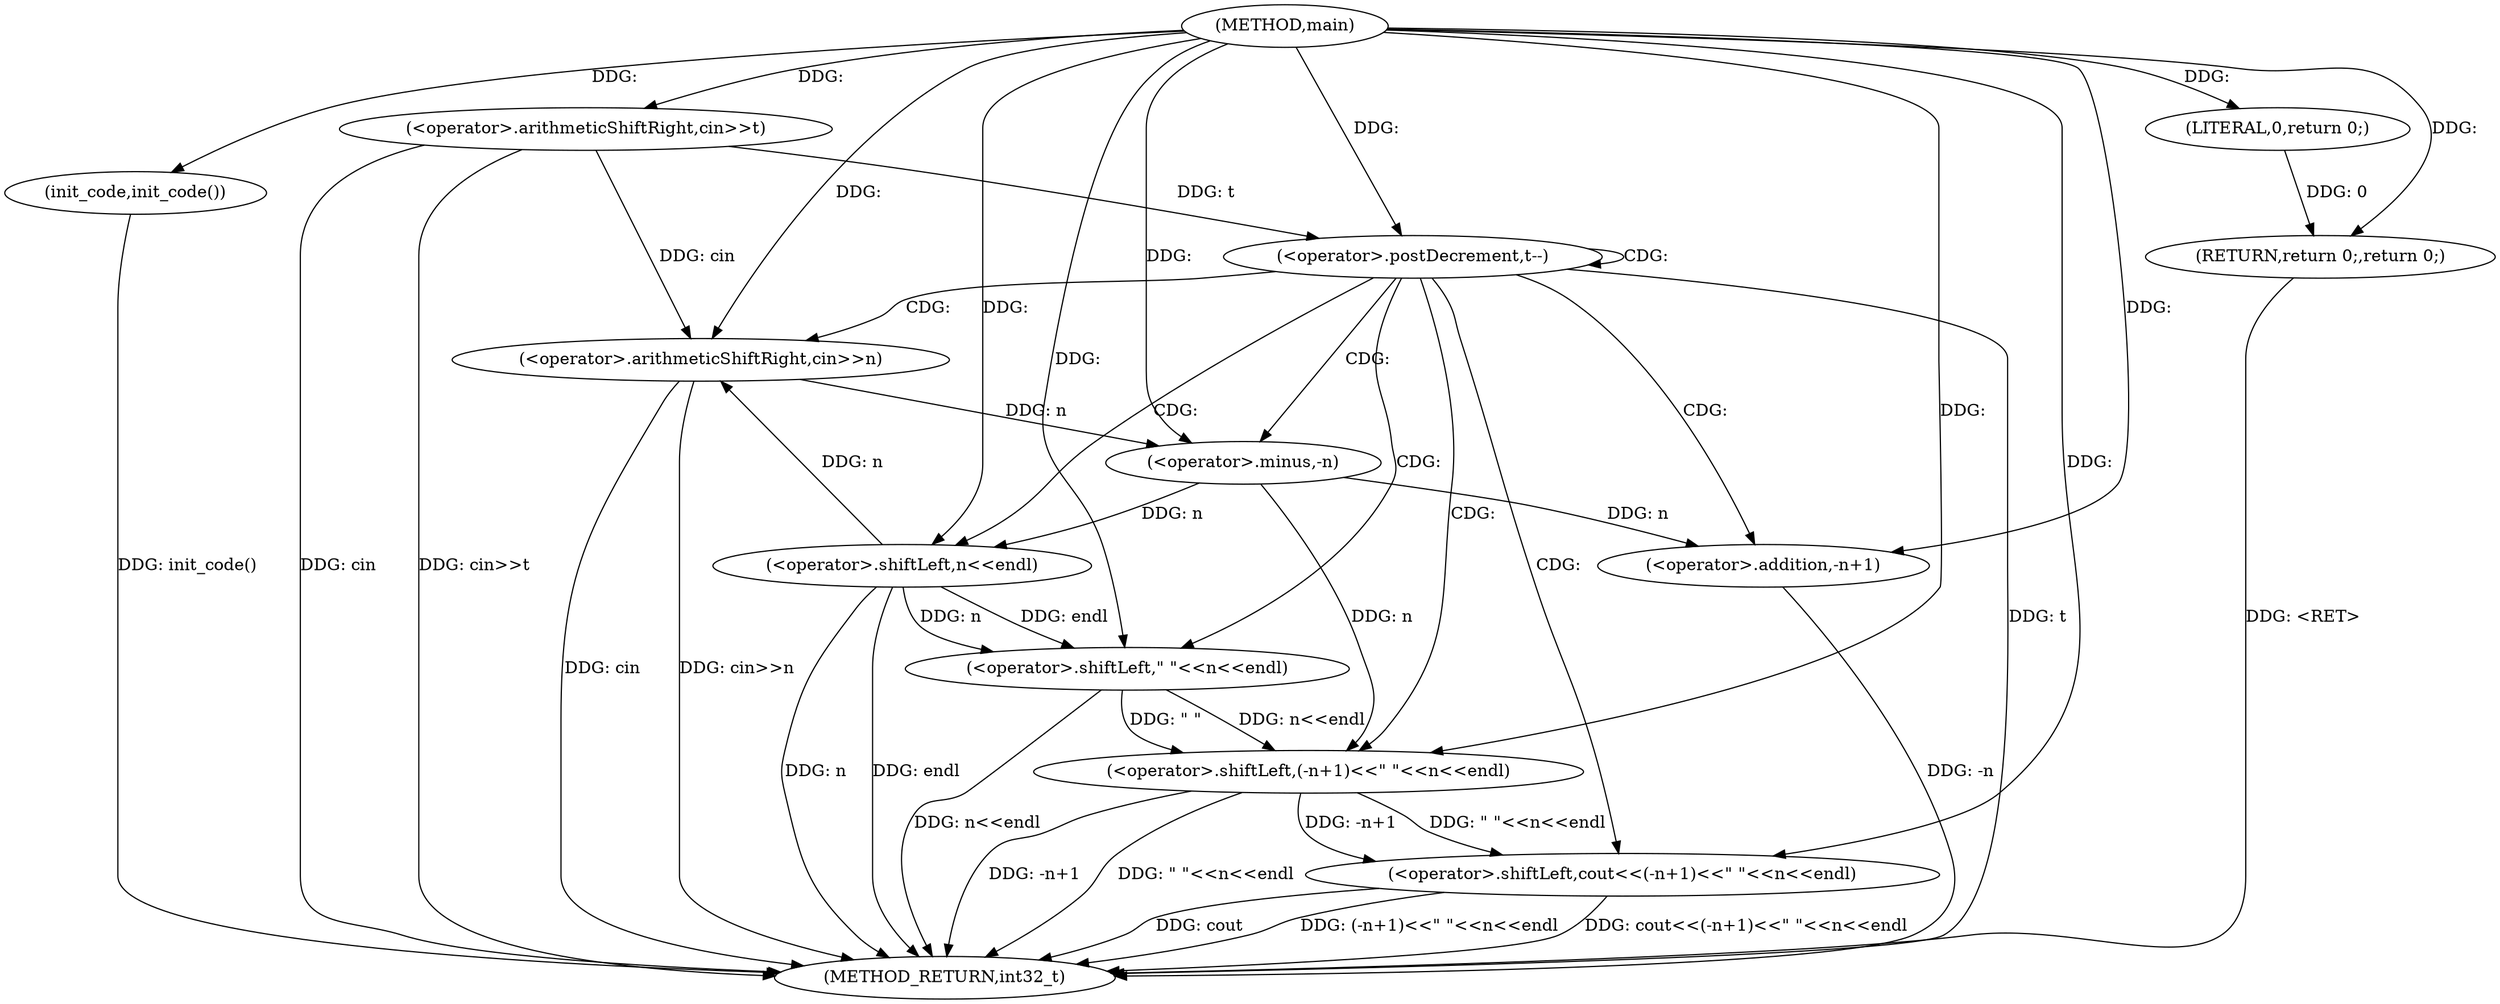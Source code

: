 digraph "main" {  
"1000239" [label = "(METHOD,main)" ]
"1000268" [label = "(METHOD_RETURN,int32_t)" ]
"1000241" [label = "(init_code,init_code())" ]
"1000243" [label = "(<operator>.arithmeticShiftRight,cin>>t)" ]
"1000266" [label = "(RETURN,return 0;,return 0;)" ]
"1000247" [label = "(<operator>.postDecrement,t--)" ]
"1000267" [label = "(LITERAL,0,return 0;)" ]
"1000251" [label = "(<operator>.arithmeticShiftRight,cin>>n)" ]
"1000254" [label = "(<operator>.shiftLeft,cout<<(-n+1)<<\" \"<<n<<endl)" ]
"1000256" [label = "(<operator>.shiftLeft,(-n+1)<<\" \"<<n<<endl)" ]
"1000257" [label = "(<operator>.addition,-n+1)" ]
"1000261" [label = "(<operator>.shiftLeft,\" \"<<n<<endl)" ]
"1000258" [label = "(<operator>.minus,-n)" ]
"1000263" [label = "(<operator>.shiftLeft,n<<endl)" ]
  "1000241" -> "1000268"  [ label = "DDG: init_code()"] 
  "1000243" -> "1000268"  [ label = "DDG: cin"] 
  "1000243" -> "1000268"  [ label = "DDG: cin>>t"] 
  "1000247" -> "1000268"  [ label = "DDG: t"] 
  "1000251" -> "1000268"  [ label = "DDG: cin"] 
  "1000251" -> "1000268"  [ label = "DDG: cin>>n"] 
  "1000257" -> "1000268"  [ label = "DDG: -n"] 
  "1000256" -> "1000268"  [ label = "DDG: -n+1"] 
  "1000263" -> "1000268"  [ label = "DDG: n"] 
  "1000261" -> "1000268"  [ label = "DDG: n<<endl"] 
  "1000256" -> "1000268"  [ label = "DDG: \" \"<<n<<endl"] 
  "1000254" -> "1000268"  [ label = "DDG: (-n+1)<<\" \"<<n<<endl"] 
  "1000254" -> "1000268"  [ label = "DDG: cout<<(-n+1)<<\" \"<<n<<endl"] 
  "1000266" -> "1000268"  [ label = "DDG: <RET>"] 
  "1000254" -> "1000268"  [ label = "DDG: cout"] 
  "1000263" -> "1000268"  [ label = "DDG: endl"] 
  "1000239" -> "1000241"  [ label = "DDG: "] 
  "1000267" -> "1000266"  [ label = "DDG: 0"] 
  "1000239" -> "1000266"  [ label = "DDG: "] 
  "1000239" -> "1000243"  [ label = "DDG: "] 
  "1000239" -> "1000267"  [ label = "DDG: "] 
  "1000243" -> "1000247"  [ label = "DDG: t"] 
  "1000239" -> "1000247"  [ label = "DDG: "] 
  "1000243" -> "1000251"  [ label = "DDG: cin"] 
  "1000239" -> "1000251"  [ label = "DDG: "] 
  "1000263" -> "1000251"  [ label = "DDG: n"] 
  "1000239" -> "1000254"  [ label = "DDG: "] 
  "1000256" -> "1000254"  [ label = "DDG: \" \"<<n<<endl"] 
  "1000256" -> "1000254"  [ label = "DDG: -n+1"] 
  "1000239" -> "1000256"  [ label = "DDG: "] 
  "1000258" -> "1000256"  [ label = "DDG: n"] 
  "1000261" -> "1000256"  [ label = "DDG: n<<endl"] 
  "1000261" -> "1000256"  [ label = "DDG: \" \""] 
  "1000258" -> "1000257"  [ label = "DDG: n"] 
  "1000239" -> "1000257"  [ label = "DDG: "] 
  "1000239" -> "1000261"  [ label = "DDG: "] 
  "1000263" -> "1000261"  [ label = "DDG: endl"] 
  "1000263" -> "1000261"  [ label = "DDG: n"] 
  "1000251" -> "1000258"  [ label = "DDG: n"] 
  "1000239" -> "1000258"  [ label = "DDG: "] 
  "1000258" -> "1000263"  [ label = "DDG: n"] 
  "1000239" -> "1000263"  [ label = "DDG: "] 
  "1000247" -> "1000247"  [ label = "CDG: "] 
  "1000247" -> "1000258"  [ label = "CDG: "] 
  "1000247" -> "1000256"  [ label = "CDG: "] 
  "1000247" -> "1000263"  [ label = "CDG: "] 
  "1000247" -> "1000254"  [ label = "CDG: "] 
  "1000247" -> "1000261"  [ label = "CDG: "] 
  "1000247" -> "1000251"  [ label = "CDG: "] 
  "1000247" -> "1000257"  [ label = "CDG: "] 
}
